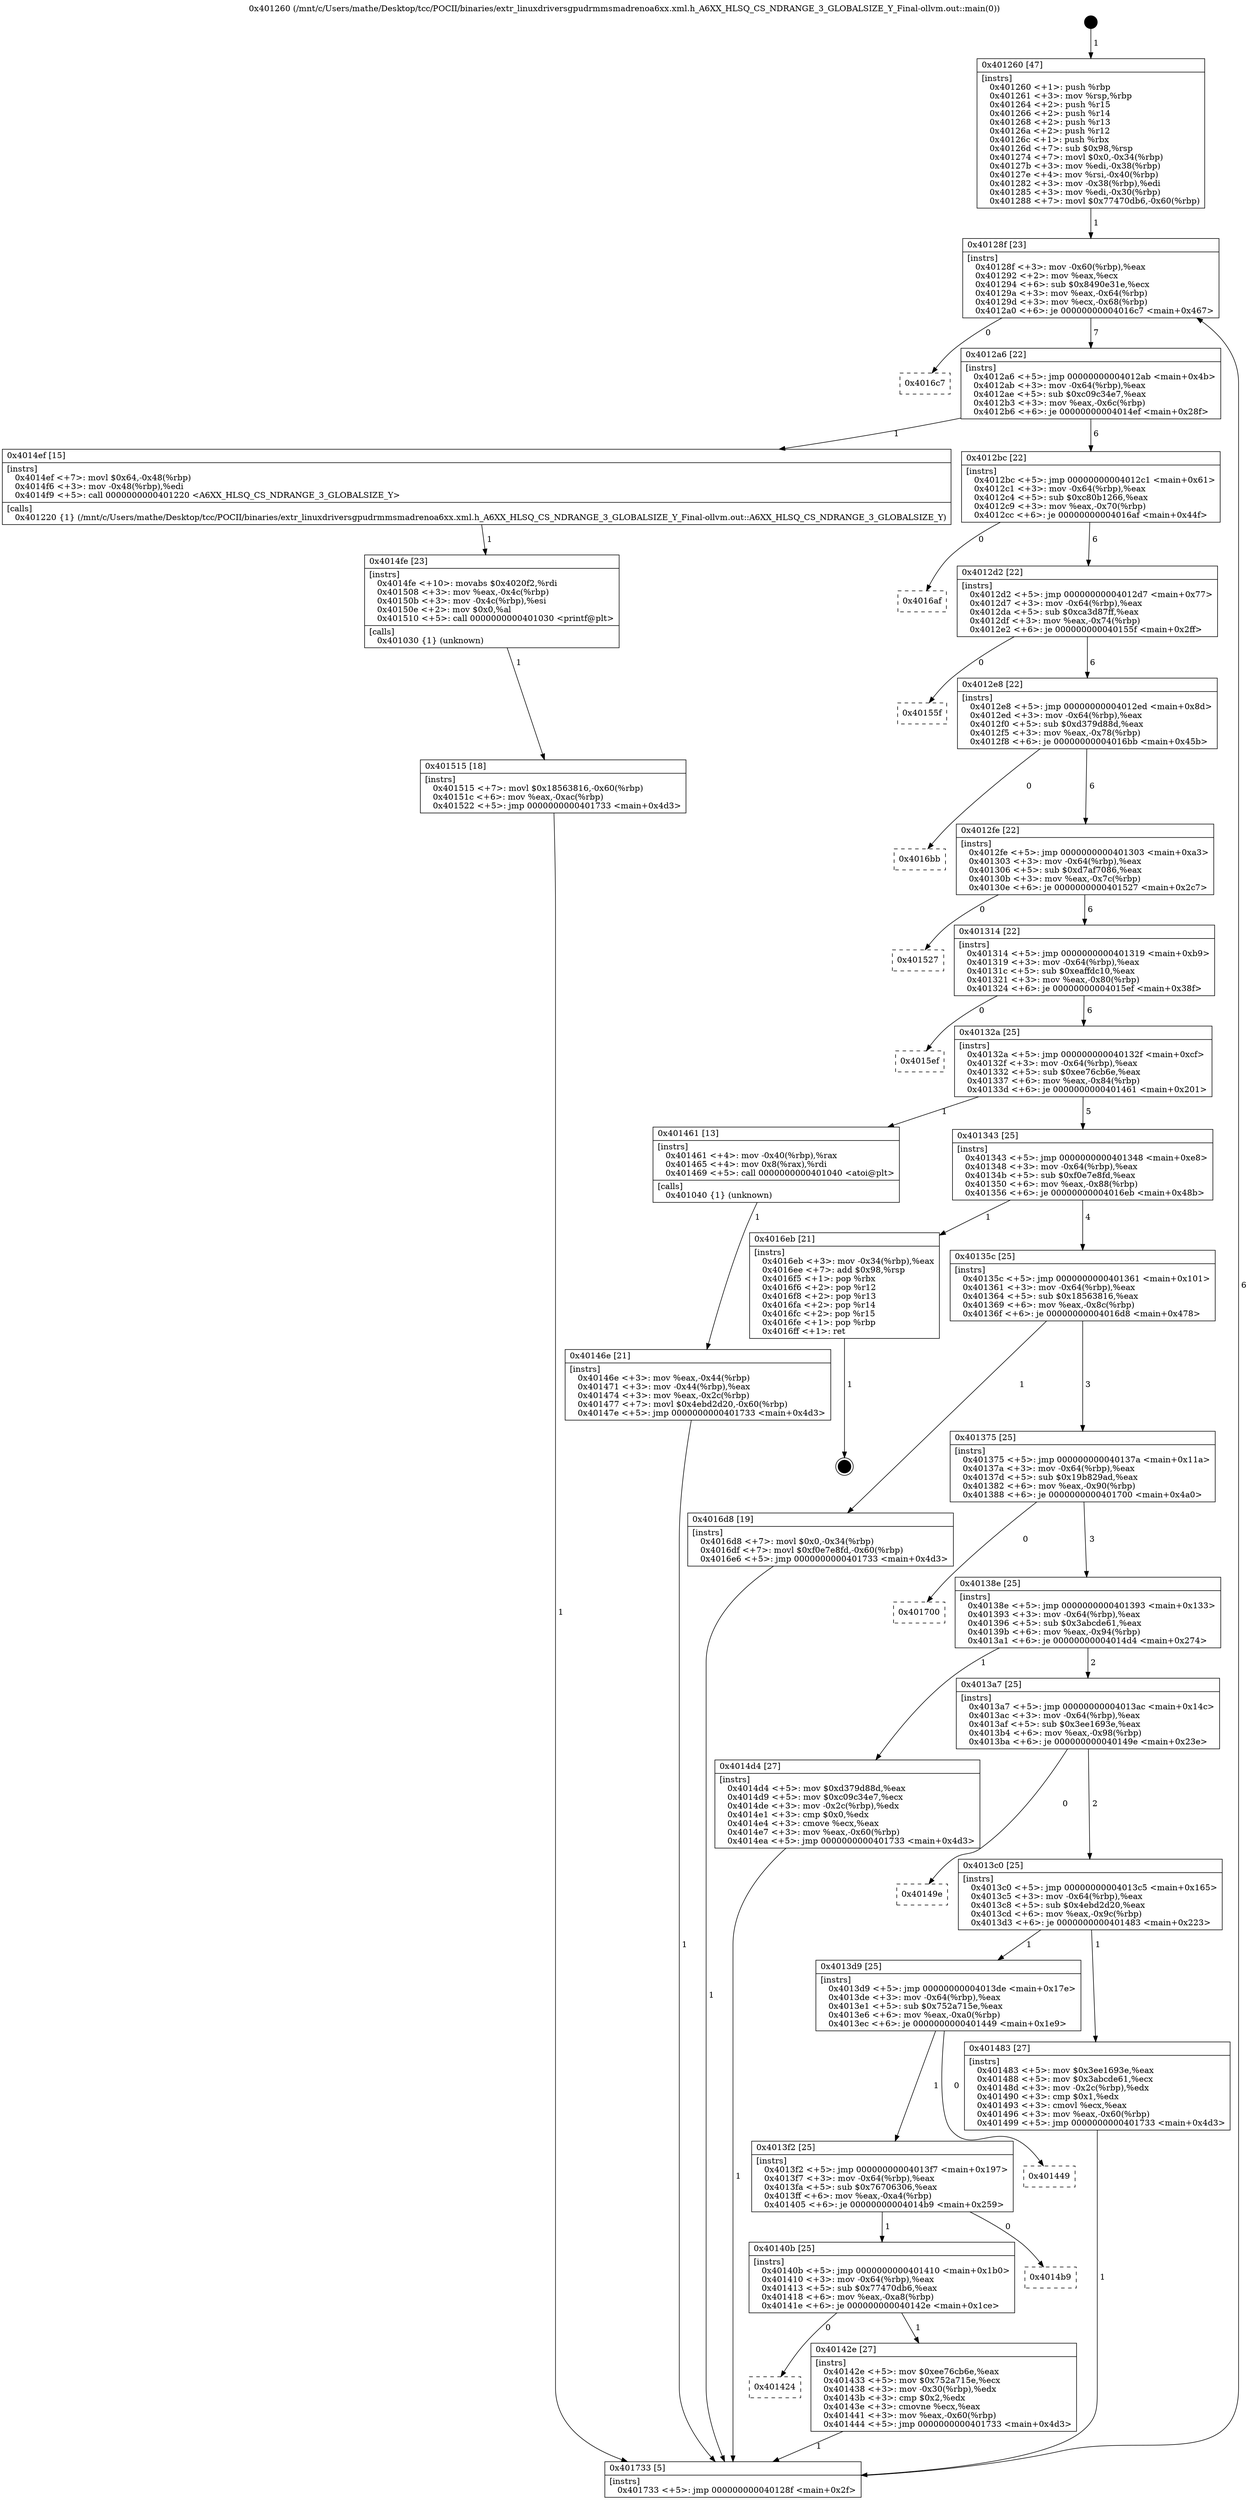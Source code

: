 digraph "0x401260" {
  label = "0x401260 (/mnt/c/Users/mathe/Desktop/tcc/POCII/binaries/extr_linuxdriversgpudrmmsmadrenoa6xx.xml.h_A6XX_HLSQ_CS_NDRANGE_3_GLOBALSIZE_Y_Final-ollvm.out::main(0))"
  labelloc = "t"
  node[shape=record]

  Entry [label="",width=0.3,height=0.3,shape=circle,fillcolor=black,style=filled]
  "0x40128f" [label="{
     0x40128f [23]\l
     | [instrs]\l
     &nbsp;&nbsp;0x40128f \<+3\>: mov -0x60(%rbp),%eax\l
     &nbsp;&nbsp;0x401292 \<+2\>: mov %eax,%ecx\l
     &nbsp;&nbsp;0x401294 \<+6\>: sub $0x8490e31e,%ecx\l
     &nbsp;&nbsp;0x40129a \<+3\>: mov %eax,-0x64(%rbp)\l
     &nbsp;&nbsp;0x40129d \<+3\>: mov %ecx,-0x68(%rbp)\l
     &nbsp;&nbsp;0x4012a0 \<+6\>: je 00000000004016c7 \<main+0x467\>\l
  }"]
  "0x4016c7" [label="{
     0x4016c7\l
  }", style=dashed]
  "0x4012a6" [label="{
     0x4012a6 [22]\l
     | [instrs]\l
     &nbsp;&nbsp;0x4012a6 \<+5\>: jmp 00000000004012ab \<main+0x4b\>\l
     &nbsp;&nbsp;0x4012ab \<+3\>: mov -0x64(%rbp),%eax\l
     &nbsp;&nbsp;0x4012ae \<+5\>: sub $0xc09c34e7,%eax\l
     &nbsp;&nbsp;0x4012b3 \<+3\>: mov %eax,-0x6c(%rbp)\l
     &nbsp;&nbsp;0x4012b6 \<+6\>: je 00000000004014ef \<main+0x28f\>\l
  }"]
  Exit [label="",width=0.3,height=0.3,shape=circle,fillcolor=black,style=filled,peripheries=2]
  "0x4014ef" [label="{
     0x4014ef [15]\l
     | [instrs]\l
     &nbsp;&nbsp;0x4014ef \<+7\>: movl $0x64,-0x48(%rbp)\l
     &nbsp;&nbsp;0x4014f6 \<+3\>: mov -0x48(%rbp),%edi\l
     &nbsp;&nbsp;0x4014f9 \<+5\>: call 0000000000401220 \<A6XX_HLSQ_CS_NDRANGE_3_GLOBALSIZE_Y\>\l
     | [calls]\l
     &nbsp;&nbsp;0x401220 \{1\} (/mnt/c/Users/mathe/Desktop/tcc/POCII/binaries/extr_linuxdriversgpudrmmsmadrenoa6xx.xml.h_A6XX_HLSQ_CS_NDRANGE_3_GLOBALSIZE_Y_Final-ollvm.out::A6XX_HLSQ_CS_NDRANGE_3_GLOBALSIZE_Y)\l
  }"]
  "0x4012bc" [label="{
     0x4012bc [22]\l
     | [instrs]\l
     &nbsp;&nbsp;0x4012bc \<+5\>: jmp 00000000004012c1 \<main+0x61\>\l
     &nbsp;&nbsp;0x4012c1 \<+3\>: mov -0x64(%rbp),%eax\l
     &nbsp;&nbsp;0x4012c4 \<+5\>: sub $0xc80b1266,%eax\l
     &nbsp;&nbsp;0x4012c9 \<+3\>: mov %eax,-0x70(%rbp)\l
     &nbsp;&nbsp;0x4012cc \<+6\>: je 00000000004016af \<main+0x44f\>\l
  }"]
  "0x401515" [label="{
     0x401515 [18]\l
     | [instrs]\l
     &nbsp;&nbsp;0x401515 \<+7\>: movl $0x18563816,-0x60(%rbp)\l
     &nbsp;&nbsp;0x40151c \<+6\>: mov %eax,-0xac(%rbp)\l
     &nbsp;&nbsp;0x401522 \<+5\>: jmp 0000000000401733 \<main+0x4d3\>\l
  }"]
  "0x4016af" [label="{
     0x4016af\l
  }", style=dashed]
  "0x4012d2" [label="{
     0x4012d2 [22]\l
     | [instrs]\l
     &nbsp;&nbsp;0x4012d2 \<+5\>: jmp 00000000004012d7 \<main+0x77\>\l
     &nbsp;&nbsp;0x4012d7 \<+3\>: mov -0x64(%rbp),%eax\l
     &nbsp;&nbsp;0x4012da \<+5\>: sub $0xca3d87ff,%eax\l
     &nbsp;&nbsp;0x4012df \<+3\>: mov %eax,-0x74(%rbp)\l
     &nbsp;&nbsp;0x4012e2 \<+6\>: je 000000000040155f \<main+0x2ff\>\l
  }"]
  "0x4014fe" [label="{
     0x4014fe [23]\l
     | [instrs]\l
     &nbsp;&nbsp;0x4014fe \<+10\>: movabs $0x4020f2,%rdi\l
     &nbsp;&nbsp;0x401508 \<+3\>: mov %eax,-0x4c(%rbp)\l
     &nbsp;&nbsp;0x40150b \<+3\>: mov -0x4c(%rbp),%esi\l
     &nbsp;&nbsp;0x40150e \<+2\>: mov $0x0,%al\l
     &nbsp;&nbsp;0x401510 \<+5\>: call 0000000000401030 \<printf@plt\>\l
     | [calls]\l
     &nbsp;&nbsp;0x401030 \{1\} (unknown)\l
  }"]
  "0x40155f" [label="{
     0x40155f\l
  }", style=dashed]
  "0x4012e8" [label="{
     0x4012e8 [22]\l
     | [instrs]\l
     &nbsp;&nbsp;0x4012e8 \<+5\>: jmp 00000000004012ed \<main+0x8d\>\l
     &nbsp;&nbsp;0x4012ed \<+3\>: mov -0x64(%rbp),%eax\l
     &nbsp;&nbsp;0x4012f0 \<+5\>: sub $0xd379d88d,%eax\l
     &nbsp;&nbsp;0x4012f5 \<+3\>: mov %eax,-0x78(%rbp)\l
     &nbsp;&nbsp;0x4012f8 \<+6\>: je 00000000004016bb \<main+0x45b\>\l
  }"]
  "0x40146e" [label="{
     0x40146e [21]\l
     | [instrs]\l
     &nbsp;&nbsp;0x40146e \<+3\>: mov %eax,-0x44(%rbp)\l
     &nbsp;&nbsp;0x401471 \<+3\>: mov -0x44(%rbp),%eax\l
     &nbsp;&nbsp;0x401474 \<+3\>: mov %eax,-0x2c(%rbp)\l
     &nbsp;&nbsp;0x401477 \<+7\>: movl $0x4ebd2d20,-0x60(%rbp)\l
     &nbsp;&nbsp;0x40147e \<+5\>: jmp 0000000000401733 \<main+0x4d3\>\l
  }"]
  "0x4016bb" [label="{
     0x4016bb\l
  }", style=dashed]
  "0x4012fe" [label="{
     0x4012fe [22]\l
     | [instrs]\l
     &nbsp;&nbsp;0x4012fe \<+5\>: jmp 0000000000401303 \<main+0xa3\>\l
     &nbsp;&nbsp;0x401303 \<+3\>: mov -0x64(%rbp),%eax\l
     &nbsp;&nbsp;0x401306 \<+5\>: sub $0xd7af7086,%eax\l
     &nbsp;&nbsp;0x40130b \<+3\>: mov %eax,-0x7c(%rbp)\l
     &nbsp;&nbsp;0x40130e \<+6\>: je 0000000000401527 \<main+0x2c7\>\l
  }"]
  "0x401260" [label="{
     0x401260 [47]\l
     | [instrs]\l
     &nbsp;&nbsp;0x401260 \<+1\>: push %rbp\l
     &nbsp;&nbsp;0x401261 \<+3\>: mov %rsp,%rbp\l
     &nbsp;&nbsp;0x401264 \<+2\>: push %r15\l
     &nbsp;&nbsp;0x401266 \<+2\>: push %r14\l
     &nbsp;&nbsp;0x401268 \<+2\>: push %r13\l
     &nbsp;&nbsp;0x40126a \<+2\>: push %r12\l
     &nbsp;&nbsp;0x40126c \<+1\>: push %rbx\l
     &nbsp;&nbsp;0x40126d \<+7\>: sub $0x98,%rsp\l
     &nbsp;&nbsp;0x401274 \<+7\>: movl $0x0,-0x34(%rbp)\l
     &nbsp;&nbsp;0x40127b \<+3\>: mov %edi,-0x38(%rbp)\l
     &nbsp;&nbsp;0x40127e \<+4\>: mov %rsi,-0x40(%rbp)\l
     &nbsp;&nbsp;0x401282 \<+3\>: mov -0x38(%rbp),%edi\l
     &nbsp;&nbsp;0x401285 \<+3\>: mov %edi,-0x30(%rbp)\l
     &nbsp;&nbsp;0x401288 \<+7\>: movl $0x77470db6,-0x60(%rbp)\l
  }"]
  "0x401527" [label="{
     0x401527\l
  }", style=dashed]
  "0x401314" [label="{
     0x401314 [22]\l
     | [instrs]\l
     &nbsp;&nbsp;0x401314 \<+5\>: jmp 0000000000401319 \<main+0xb9\>\l
     &nbsp;&nbsp;0x401319 \<+3\>: mov -0x64(%rbp),%eax\l
     &nbsp;&nbsp;0x40131c \<+5\>: sub $0xeaffdc10,%eax\l
     &nbsp;&nbsp;0x401321 \<+3\>: mov %eax,-0x80(%rbp)\l
     &nbsp;&nbsp;0x401324 \<+6\>: je 00000000004015ef \<main+0x38f\>\l
  }"]
  "0x401733" [label="{
     0x401733 [5]\l
     | [instrs]\l
     &nbsp;&nbsp;0x401733 \<+5\>: jmp 000000000040128f \<main+0x2f\>\l
  }"]
  "0x4015ef" [label="{
     0x4015ef\l
  }", style=dashed]
  "0x40132a" [label="{
     0x40132a [25]\l
     | [instrs]\l
     &nbsp;&nbsp;0x40132a \<+5\>: jmp 000000000040132f \<main+0xcf\>\l
     &nbsp;&nbsp;0x40132f \<+3\>: mov -0x64(%rbp),%eax\l
     &nbsp;&nbsp;0x401332 \<+5\>: sub $0xee76cb6e,%eax\l
     &nbsp;&nbsp;0x401337 \<+6\>: mov %eax,-0x84(%rbp)\l
     &nbsp;&nbsp;0x40133d \<+6\>: je 0000000000401461 \<main+0x201\>\l
  }"]
  "0x401424" [label="{
     0x401424\l
  }", style=dashed]
  "0x401461" [label="{
     0x401461 [13]\l
     | [instrs]\l
     &nbsp;&nbsp;0x401461 \<+4\>: mov -0x40(%rbp),%rax\l
     &nbsp;&nbsp;0x401465 \<+4\>: mov 0x8(%rax),%rdi\l
     &nbsp;&nbsp;0x401469 \<+5\>: call 0000000000401040 \<atoi@plt\>\l
     | [calls]\l
     &nbsp;&nbsp;0x401040 \{1\} (unknown)\l
  }"]
  "0x401343" [label="{
     0x401343 [25]\l
     | [instrs]\l
     &nbsp;&nbsp;0x401343 \<+5\>: jmp 0000000000401348 \<main+0xe8\>\l
     &nbsp;&nbsp;0x401348 \<+3\>: mov -0x64(%rbp),%eax\l
     &nbsp;&nbsp;0x40134b \<+5\>: sub $0xf0e7e8fd,%eax\l
     &nbsp;&nbsp;0x401350 \<+6\>: mov %eax,-0x88(%rbp)\l
     &nbsp;&nbsp;0x401356 \<+6\>: je 00000000004016eb \<main+0x48b\>\l
  }"]
  "0x40142e" [label="{
     0x40142e [27]\l
     | [instrs]\l
     &nbsp;&nbsp;0x40142e \<+5\>: mov $0xee76cb6e,%eax\l
     &nbsp;&nbsp;0x401433 \<+5\>: mov $0x752a715e,%ecx\l
     &nbsp;&nbsp;0x401438 \<+3\>: mov -0x30(%rbp),%edx\l
     &nbsp;&nbsp;0x40143b \<+3\>: cmp $0x2,%edx\l
     &nbsp;&nbsp;0x40143e \<+3\>: cmovne %ecx,%eax\l
     &nbsp;&nbsp;0x401441 \<+3\>: mov %eax,-0x60(%rbp)\l
     &nbsp;&nbsp;0x401444 \<+5\>: jmp 0000000000401733 \<main+0x4d3\>\l
  }"]
  "0x4016eb" [label="{
     0x4016eb [21]\l
     | [instrs]\l
     &nbsp;&nbsp;0x4016eb \<+3\>: mov -0x34(%rbp),%eax\l
     &nbsp;&nbsp;0x4016ee \<+7\>: add $0x98,%rsp\l
     &nbsp;&nbsp;0x4016f5 \<+1\>: pop %rbx\l
     &nbsp;&nbsp;0x4016f6 \<+2\>: pop %r12\l
     &nbsp;&nbsp;0x4016f8 \<+2\>: pop %r13\l
     &nbsp;&nbsp;0x4016fa \<+2\>: pop %r14\l
     &nbsp;&nbsp;0x4016fc \<+2\>: pop %r15\l
     &nbsp;&nbsp;0x4016fe \<+1\>: pop %rbp\l
     &nbsp;&nbsp;0x4016ff \<+1\>: ret\l
  }"]
  "0x40135c" [label="{
     0x40135c [25]\l
     | [instrs]\l
     &nbsp;&nbsp;0x40135c \<+5\>: jmp 0000000000401361 \<main+0x101\>\l
     &nbsp;&nbsp;0x401361 \<+3\>: mov -0x64(%rbp),%eax\l
     &nbsp;&nbsp;0x401364 \<+5\>: sub $0x18563816,%eax\l
     &nbsp;&nbsp;0x401369 \<+6\>: mov %eax,-0x8c(%rbp)\l
     &nbsp;&nbsp;0x40136f \<+6\>: je 00000000004016d8 \<main+0x478\>\l
  }"]
  "0x40140b" [label="{
     0x40140b [25]\l
     | [instrs]\l
     &nbsp;&nbsp;0x40140b \<+5\>: jmp 0000000000401410 \<main+0x1b0\>\l
     &nbsp;&nbsp;0x401410 \<+3\>: mov -0x64(%rbp),%eax\l
     &nbsp;&nbsp;0x401413 \<+5\>: sub $0x77470db6,%eax\l
     &nbsp;&nbsp;0x401418 \<+6\>: mov %eax,-0xa8(%rbp)\l
     &nbsp;&nbsp;0x40141e \<+6\>: je 000000000040142e \<main+0x1ce\>\l
  }"]
  "0x4016d8" [label="{
     0x4016d8 [19]\l
     | [instrs]\l
     &nbsp;&nbsp;0x4016d8 \<+7\>: movl $0x0,-0x34(%rbp)\l
     &nbsp;&nbsp;0x4016df \<+7\>: movl $0xf0e7e8fd,-0x60(%rbp)\l
     &nbsp;&nbsp;0x4016e6 \<+5\>: jmp 0000000000401733 \<main+0x4d3\>\l
  }"]
  "0x401375" [label="{
     0x401375 [25]\l
     | [instrs]\l
     &nbsp;&nbsp;0x401375 \<+5\>: jmp 000000000040137a \<main+0x11a\>\l
     &nbsp;&nbsp;0x40137a \<+3\>: mov -0x64(%rbp),%eax\l
     &nbsp;&nbsp;0x40137d \<+5\>: sub $0x19b829ad,%eax\l
     &nbsp;&nbsp;0x401382 \<+6\>: mov %eax,-0x90(%rbp)\l
     &nbsp;&nbsp;0x401388 \<+6\>: je 0000000000401700 \<main+0x4a0\>\l
  }"]
  "0x4014b9" [label="{
     0x4014b9\l
  }", style=dashed]
  "0x401700" [label="{
     0x401700\l
  }", style=dashed]
  "0x40138e" [label="{
     0x40138e [25]\l
     | [instrs]\l
     &nbsp;&nbsp;0x40138e \<+5\>: jmp 0000000000401393 \<main+0x133\>\l
     &nbsp;&nbsp;0x401393 \<+3\>: mov -0x64(%rbp),%eax\l
     &nbsp;&nbsp;0x401396 \<+5\>: sub $0x3abcde61,%eax\l
     &nbsp;&nbsp;0x40139b \<+6\>: mov %eax,-0x94(%rbp)\l
     &nbsp;&nbsp;0x4013a1 \<+6\>: je 00000000004014d4 \<main+0x274\>\l
  }"]
  "0x4013f2" [label="{
     0x4013f2 [25]\l
     | [instrs]\l
     &nbsp;&nbsp;0x4013f2 \<+5\>: jmp 00000000004013f7 \<main+0x197\>\l
     &nbsp;&nbsp;0x4013f7 \<+3\>: mov -0x64(%rbp),%eax\l
     &nbsp;&nbsp;0x4013fa \<+5\>: sub $0x76706306,%eax\l
     &nbsp;&nbsp;0x4013ff \<+6\>: mov %eax,-0xa4(%rbp)\l
     &nbsp;&nbsp;0x401405 \<+6\>: je 00000000004014b9 \<main+0x259\>\l
  }"]
  "0x4014d4" [label="{
     0x4014d4 [27]\l
     | [instrs]\l
     &nbsp;&nbsp;0x4014d4 \<+5\>: mov $0xd379d88d,%eax\l
     &nbsp;&nbsp;0x4014d9 \<+5\>: mov $0xc09c34e7,%ecx\l
     &nbsp;&nbsp;0x4014de \<+3\>: mov -0x2c(%rbp),%edx\l
     &nbsp;&nbsp;0x4014e1 \<+3\>: cmp $0x0,%edx\l
     &nbsp;&nbsp;0x4014e4 \<+3\>: cmove %ecx,%eax\l
     &nbsp;&nbsp;0x4014e7 \<+3\>: mov %eax,-0x60(%rbp)\l
     &nbsp;&nbsp;0x4014ea \<+5\>: jmp 0000000000401733 \<main+0x4d3\>\l
  }"]
  "0x4013a7" [label="{
     0x4013a7 [25]\l
     | [instrs]\l
     &nbsp;&nbsp;0x4013a7 \<+5\>: jmp 00000000004013ac \<main+0x14c\>\l
     &nbsp;&nbsp;0x4013ac \<+3\>: mov -0x64(%rbp),%eax\l
     &nbsp;&nbsp;0x4013af \<+5\>: sub $0x3ee1693e,%eax\l
     &nbsp;&nbsp;0x4013b4 \<+6\>: mov %eax,-0x98(%rbp)\l
     &nbsp;&nbsp;0x4013ba \<+6\>: je 000000000040149e \<main+0x23e\>\l
  }"]
  "0x401449" [label="{
     0x401449\l
  }", style=dashed]
  "0x40149e" [label="{
     0x40149e\l
  }", style=dashed]
  "0x4013c0" [label="{
     0x4013c0 [25]\l
     | [instrs]\l
     &nbsp;&nbsp;0x4013c0 \<+5\>: jmp 00000000004013c5 \<main+0x165\>\l
     &nbsp;&nbsp;0x4013c5 \<+3\>: mov -0x64(%rbp),%eax\l
     &nbsp;&nbsp;0x4013c8 \<+5\>: sub $0x4ebd2d20,%eax\l
     &nbsp;&nbsp;0x4013cd \<+6\>: mov %eax,-0x9c(%rbp)\l
     &nbsp;&nbsp;0x4013d3 \<+6\>: je 0000000000401483 \<main+0x223\>\l
  }"]
  "0x4013d9" [label="{
     0x4013d9 [25]\l
     | [instrs]\l
     &nbsp;&nbsp;0x4013d9 \<+5\>: jmp 00000000004013de \<main+0x17e\>\l
     &nbsp;&nbsp;0x4013de \<+3\>: mov -0x64(%rbp),%eax\l
     &nbsp;&nbsp;0x4013e1 \<+5\>: sub $0x752a715e,%eax\l
     &nbsp;&nbsp;0x4013e6 \<+6\>: mov %eax,-0xa0(%rbp)\l
     &nbsp;&nbsp;0x4013ec \<+6\>: je 0000000000401449 \<main+0x1e9\>\l
  }"]
  "0x401483" [label="{
     0x401483 [27]\l
     | [instrs]\l
     &nbsp;&nbsp;0x401483 \<+5\>: mov $0x3ee1693e,%eax\l
     &nbsp;&nbsp;0x401488 \<+5\>: mov $0x3abcde61,%ecx\l
     &nbsp;&nbsp;0x40148d \<+3\>: mov -0x2c(%rbp),%edx\l
     &nbsp;&nbsp;0x401490 \<+3\>: cmp $0x1,%edx\l
     &nbsp;&nbsp;0x401493 \<+3\>: cmovl %ecx,%eax\l
     &nbsp;&nbsp;0x401496 \<+3\>: mov %eax,-0x60(%rbp)\l
     &nbsp;&nbsp;0x401499 \<+5\>: jmp 0000000000401733 \<main+0x4d3\>\l
  }"]
  Entry -> "0x401260" [label=" 1"]
  "0x40128f" -> "0x4016c7" [label=" 0"]
  "0x40128f" -> "0x4012a6" [label=" 7"]
  "0x4016eb" -> Exit [label=" 1"]
  "0x4012a6" -> "0x4014ef" [label=" 1"]
  "0x4012a6" -> "0x4012bc" [label=" 6"]
  "0x4016d8" -> "0x401733" [label=" 1"]
  "0x4012bc" -> "0x4016af" [label=" 0"]
  "0x4012bc" -> "0x4012d2" [label=" 6"]
  "0x401515" -> "0x401733" [label=" 1"]
  "0x4012d2" -> "0x40155f" [label=" 0"]
  "0x4012d2" -> "0x4012e8" [label=" 6"]
  "0x4014fe" -> "0x401515" [label=" 1"]
  "0x4012e8" -> "0x4016bb" [label=" 0"]
  "0x4012e8" -> "0x4012fe" [label=" 6"]
  "0x4014ef" -> "0x4014fe" [label=" 1"]
  "0x4012fe" -> "0x401527" [label=" 0"]
  "0x4012fe" -> "0x401314" [label=" 6"]
  "0x4014d4" -> "0x401733" [label=" 1"]
  "0x401314" -> "0x4015ef" [label=" 0"]
  "0x401314" -> "0x40132a" [label=" 6"]
  "0x401483" -> "0x401733" [label=" 1"]
  "0x40132a" -> "0x401461" [label=" 1"]
  "0x40132a" -> "0x401343" [label=" 5"]
  "0x40146e" -> "0x401733" [label=" 1"]
  "0x401343" -> "0x4016eb" [label=" 1"]
  "0x401343" -> "0x40135c" [label=" 4"]
  "0x401461" -> "0x40146e" [label=" 1"]
  "0x40135c" -> "0x4016d8" [label=" 1"]
  "0x40135c" -> "0x401375" [label=" 3"]
  "0x401260" -> "0x40128f" [label=" 1"]
  "0x401375" -> "0x401700" [label=" 0"]
  "0x401375" -> "0x40138e" [label=" 3"]
  "0x40142e" -> "0x401733" [label=" 1"]
  "0x40138e" -> "0x4014d4" [label=" 1"]
  "0x40138e" -> "0x4013a7" [label=" 2"]
  "0x40140b" -> "0x40142e" [label=" 1"]
  "0x4013a7" -> "0x40149e" [label=" 0"]
  "0x4013a7" -> "0x4013c0" [label=" 2"]
  "0x401733" -> "0x40128f" [label=" 6"]
  "0x4013c0" -> "0x401483" [label=" 1"]
  "0x4013c0" -> "0x4013d9" [label=" 1"]
  "0x4013f2" -> "0x40140b" [label=" 1"]
  "0x4013d9" -> "0x401449" [label=" 0"]
  "0x4013d9" -> "0x4013f2" [label=" 1"]
  "0x40140b" -> "0x401424" [label=" 0"]
  "0x4013f2" -> "0x4014b9" [label=" 0"]
}
